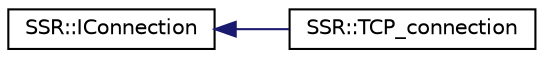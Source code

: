 digraph "Graphical Class Hierarchy"
{
  edge [fontname="Helvetica",fontsize="10",labelfontname="Helvetica",labelfontsize="10"];
  node [fontname="Helvetica",fontsize="10",shape=record];
  rankdir="LR";
  Node1 [label="SSR::IConnection",height=0.2,width=0.4,color="black", fillcolor="white", style="filled",URL="$classSSR_1_1IConnection.html"];
  Node1 -> Node2 [dir="back",color="midnightblue",fontsize="10",style="solid",fontname="Helvetica"];
  Node2 [label="SSR::TCP_connection",height=0.2,width=0.4,color="black", fillcolor="white", style="filled",URL="$classSSR_1_1TCP__connection.html"];
}
